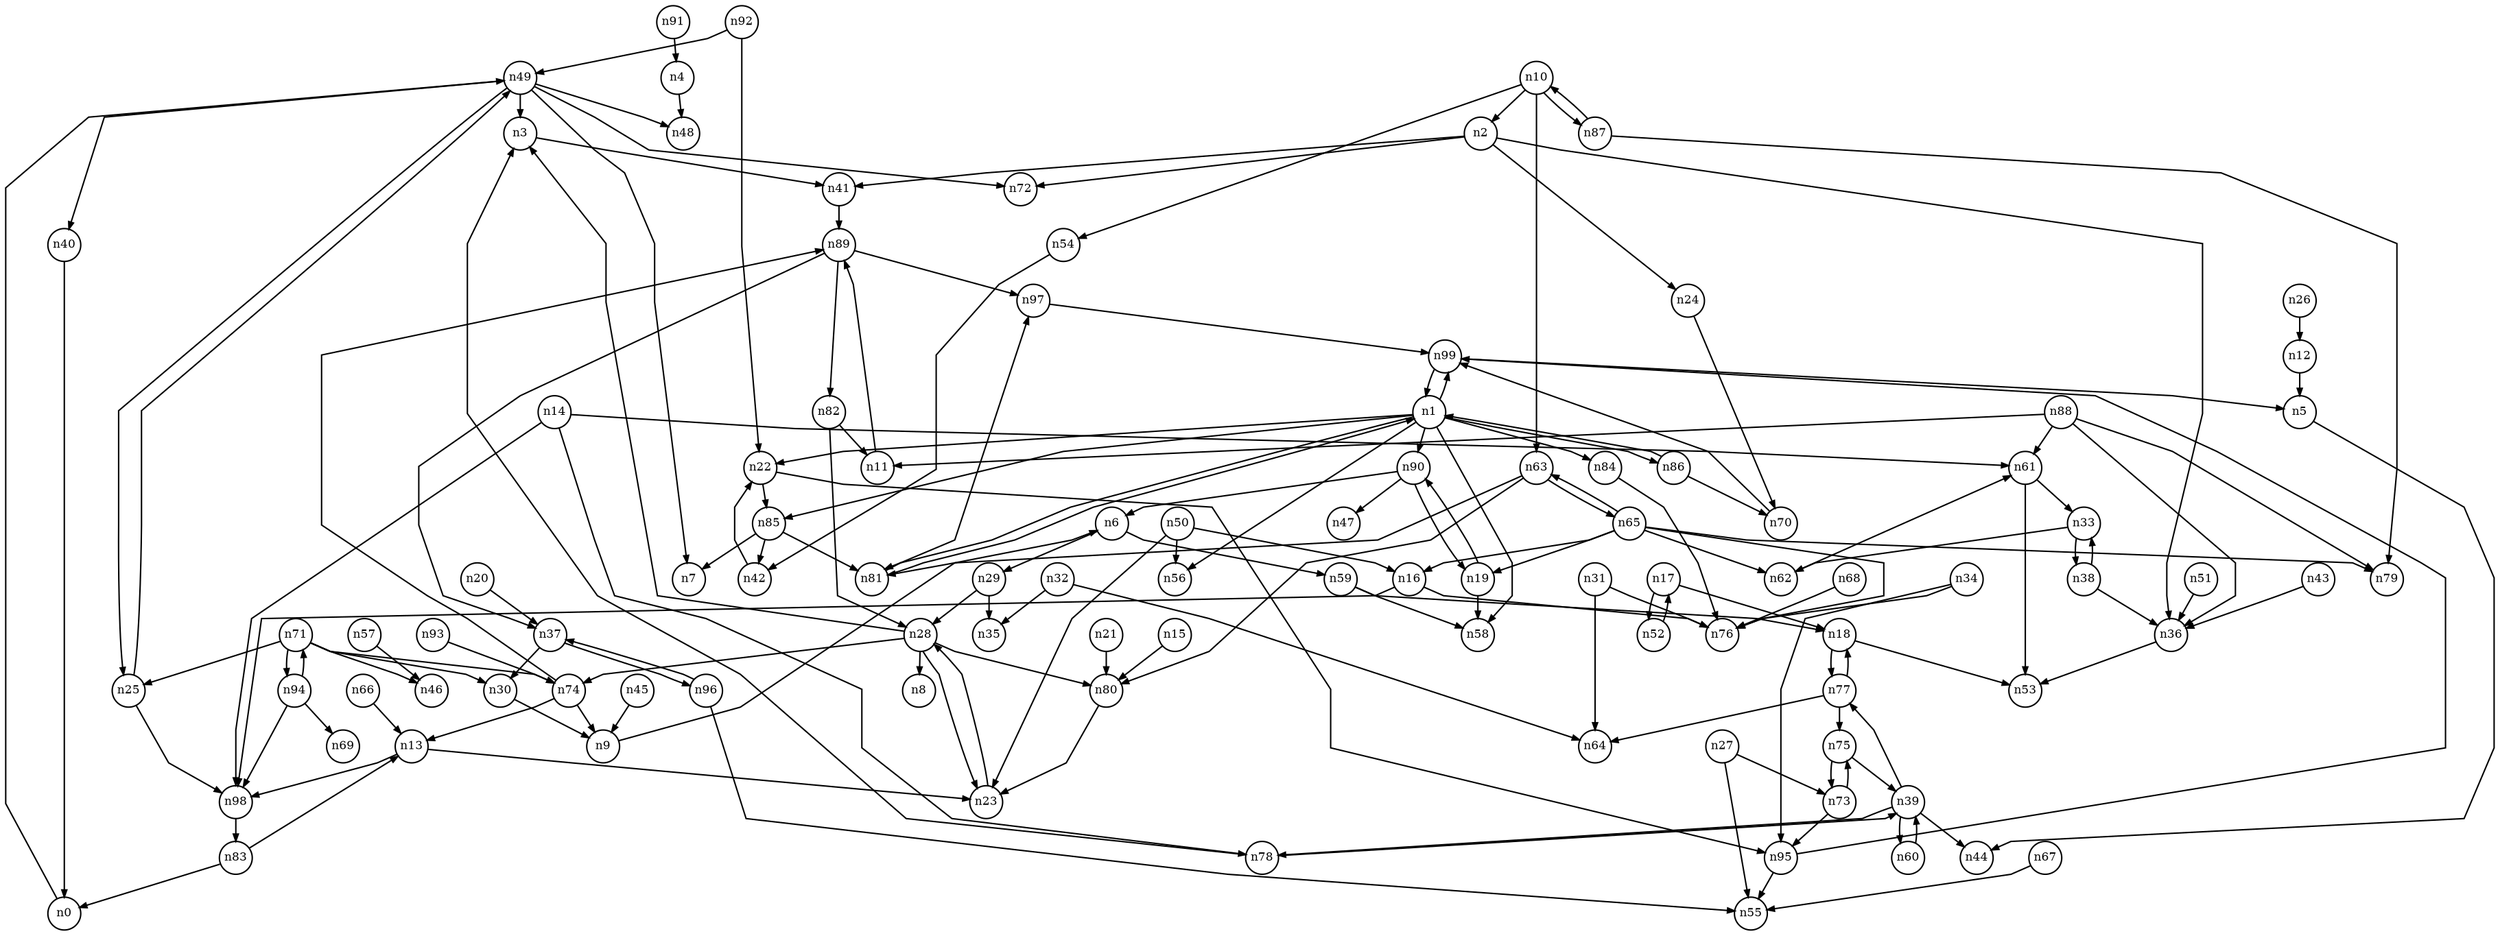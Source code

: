 digraph G{
splines=polyline;
ranksep=0.22;
nodesep=0.22;
nodesize=0.32;
fontsize=8
edge [arrowsize=0.5]
node [fontsize=8 shape=circle width=0.32 fixedsize=shape];

n49 -> n3
n49 -> n7
n49 -> n40
n49 -> n48
n49 -> n72
n49 -> n25
n0 -> n49
n22 -> n95
n22 -> n85
n1 -> n22
n1 -> n56
n1 -> n58
n1 -> n81
n1 -> n84
n1 -> n85
n1 -> n86
n1 -> n90
n1 -> n99
n81 -> n97
n81 -> n1
n84 -> n76
n85 -> n7
n85 -> n42
n85 -> n81
n86 -> n70
n86 -> n1
n90 -> n6
n90 -> n19
n90 -> n47
n24 -> n70
n2 -> n24
n2 -> n36
n2 -> n41
n2 -> n72
n36 -> n53
n41 -> n89
n3 -> n41
n4 -> n48
n5 -> n44
n29 -> n28
n29 -> n35
n6 -> n29
n6 -> n59
n59 -> n18
n59 -> n58
n10 -> n2
n10 -> n54
n10 -> n63
n10 -> n87
n54 -> n42
n63 -> n80
n63 -> n81
n63 -> n65
n87 -> n79
n87 -> n10
n12 -> n5
n98 -> n83
n13 -> n98
n13 -> n23
n61 -> n53
n61 -> n33
n14 -> n61
n14 -> n78
n14 -> n98
n78 -> n3
n78 -> n39
n80 -> n23
n15 -> n80
n16 -> n76
n16 -> n98
n18 -> n53
n18 -> n77
n17 -> n18
n17 -> n52
n52 -> n17
n19 -> n58
n19 -> n90
n37 -> n30
n37 -> n96
n20 -> n37
n21 -> n80
n95 -> n55
n95 -> n99
n28 -> n3
n28 -> n8
n28 -> n74
n28 -> n80
n28 -> n23
n23 -> n28
n70 -> n99
n25 -> n49
n25 -> n98
n26 -> n12
n27 -> n55
n27 -> n73
n73 -> n95
n73 -> n75
n74 -> n9
n74 -> n13
n74 -> n89
n9 -> n6
n30 -> n9
n31 -> n64
n31 -> n76
n32 -> n35
n32 -> n64
n38 -> n36
n38 -> n33
n33 -> n38
n33 -> n62
n62 -> n61
n34 -> n76
n34 -> n95
n39 -> n44
n39 -> n60
n39 -> n77
n39 -> n78
n60 -> n39
n77 -> n18
n77 -> n64
n77 -> n75
n42 -> n22
n43 -> n36
n45 -> n9
n40 -> n0
n50 -> n16
n50 -> n23
n50 -> n56
n51 -> n36
n57 -> n46
n65 -> n16
n65 -> n19
n65 -> n62
n65 -> n63
n65 -> n76
n65 -> n79
n66 -> n13
n67 -> n55
n68 -> n76
n71 -> n25
n71 -> n30
n71 -> n46
n71 -> n74
n71 -> n94
n94 -> n69
n94 -> n98
n94 -> n71
n75 -> n73
n75 -> n39
n97 -> n99
n11 -> n89
n82 -> n11
n82 -> n28
n83 -> n0
n83 -> n13
n88 -> n11
n88 -> n36
n88 -> n61
n88 -> n79
n89 -> n37
n89 -> n82
n89 -> n97
n91 -> n4
n92 -> n22
n92 -> n49
n93 -> n74
n96 -> n37
n96 -> n55
n99 -> n1
n99 -> n5
}
